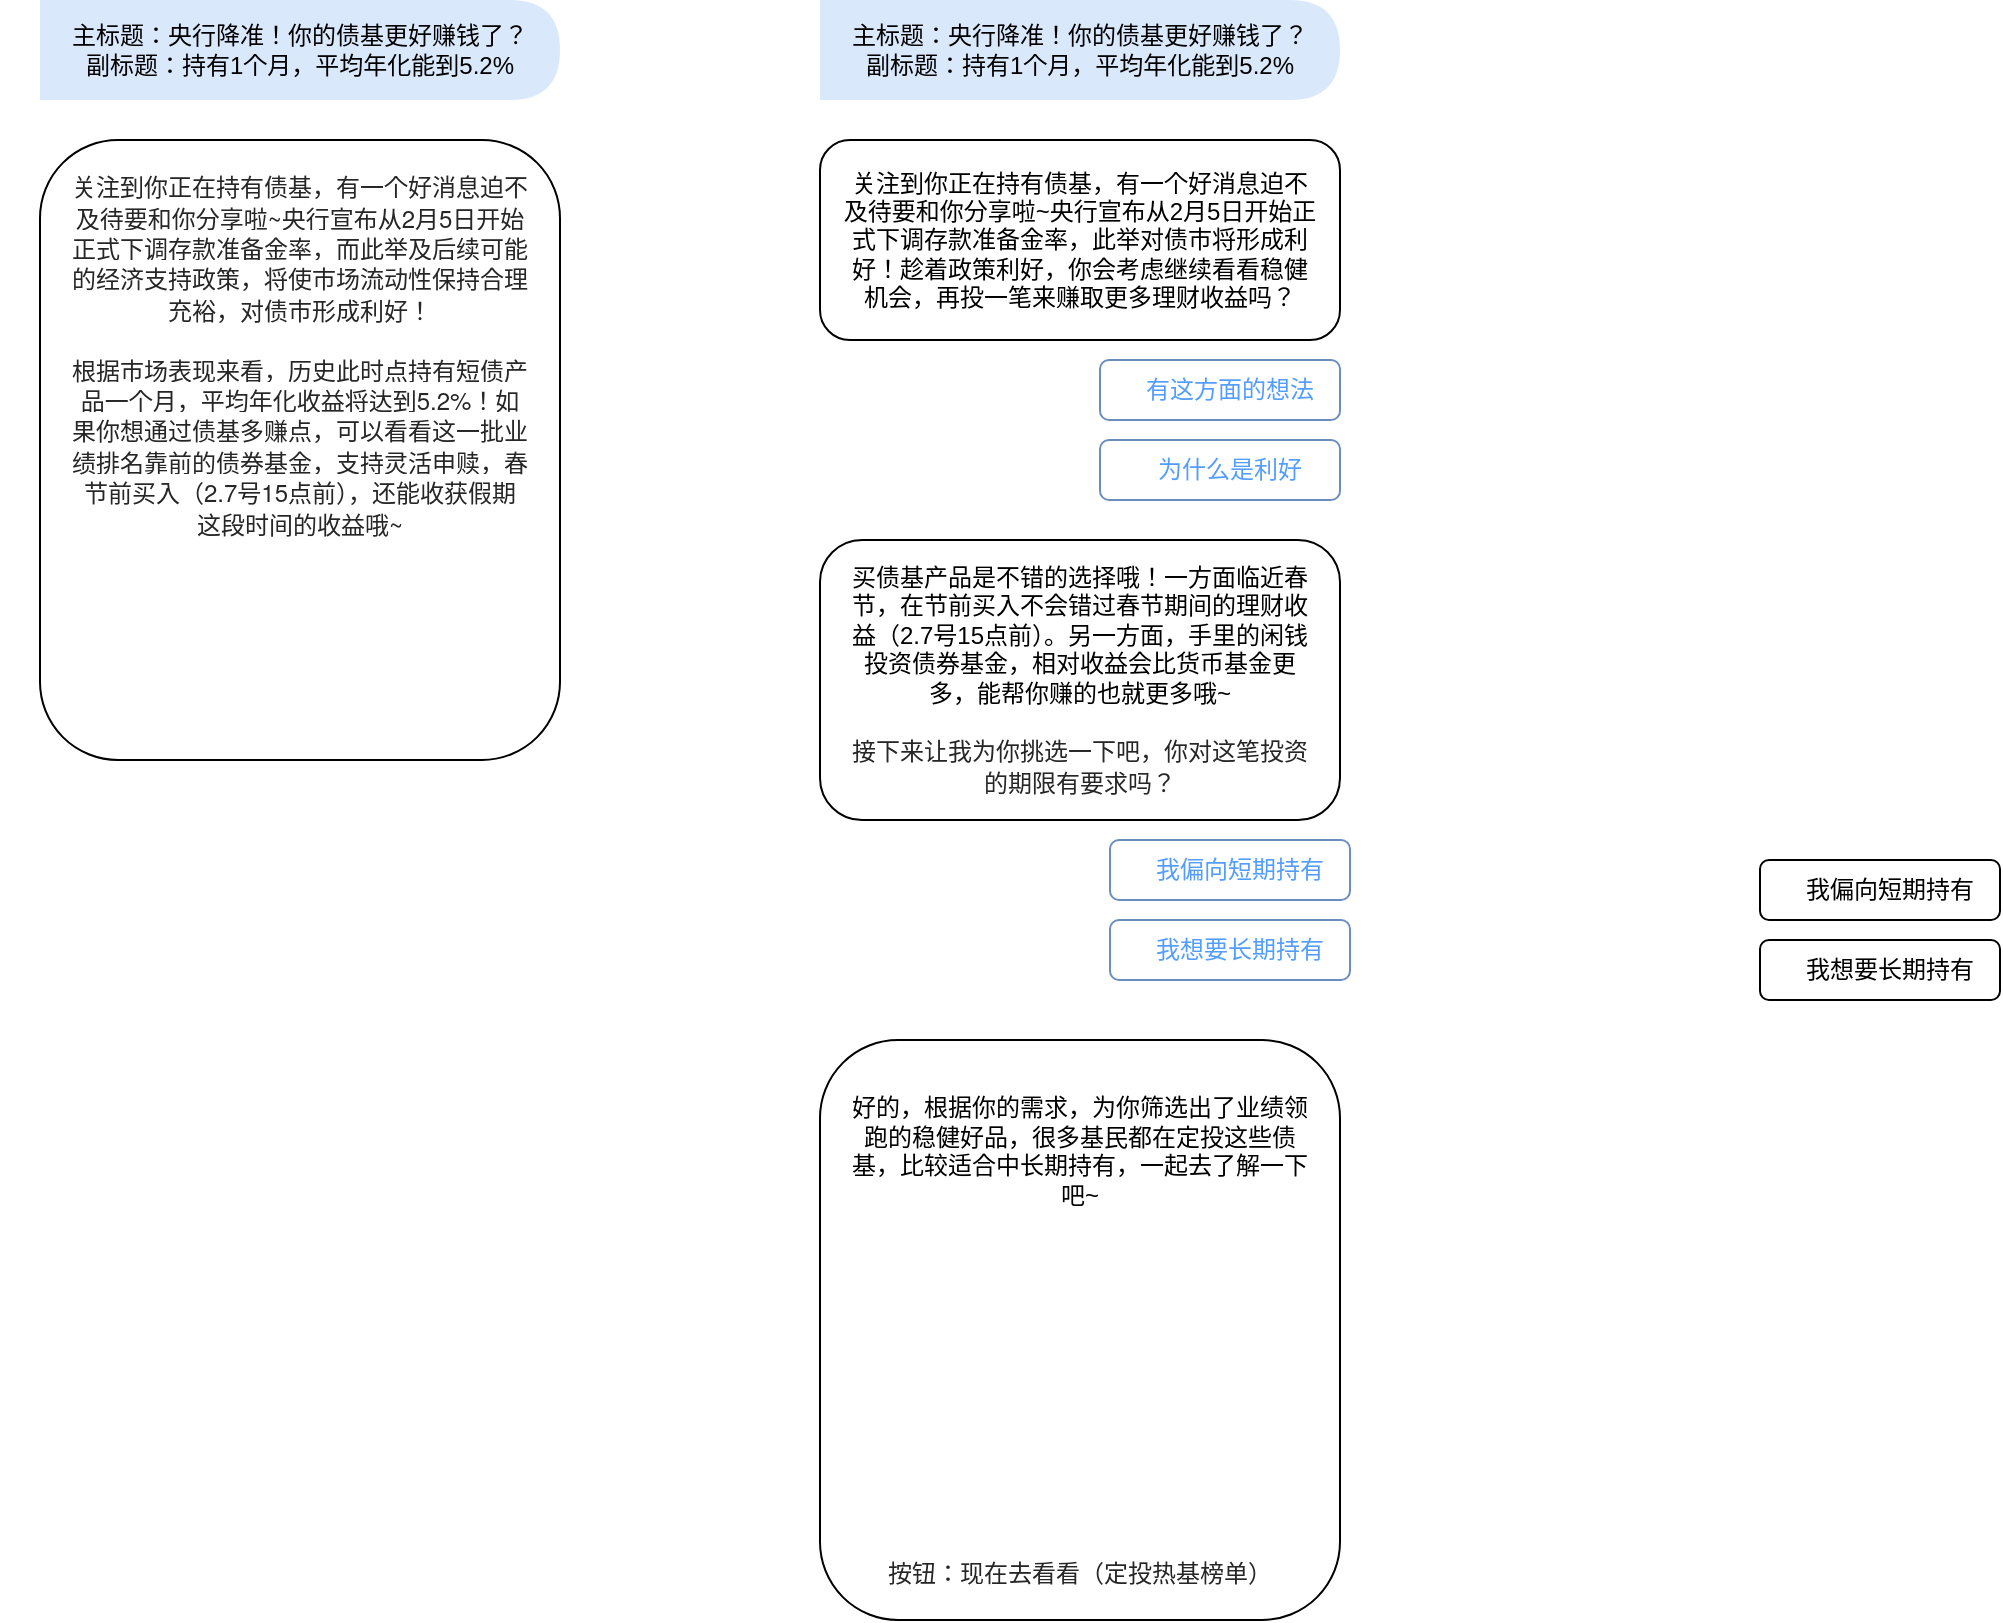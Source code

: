 <mxfile version="23.1.5" type="github">
  <diagram name="第 1 页" id="V8_gOMAhStrt6ncTsOn6">
    <mxGraphModel dx="1434" dy="820" grid="1" gridSize="10" guides="1" tooltips="1" connect="1" arrows="1" fold="1" page="1" pageScale="1" pageWidth="1200" pageHeight="500" math="0" shadow="0">
      <root>
        <mxCell id="0" />
        <mxCell id="1" parent="0" />
        <mxCell id="E0wBFf7D1UgfefKt4IhP-3" value="" style="shape=delay;whiteSpace=wrap;html=1;fillColor=#dae8fc;strokeColor=none;" vertex="1" parent="1">
          <mxGeometry x="90" y="30" width="260" height="50" as="geometry" />
        </mxCell>
        <mxCell id="E0wBFf7D1UgfefKt4IhP-4" value="主标题：央行降准！你的债基更好赚钱了？&lt;br&gt;副标题：持有1个月，平均年化能到5.2%" style="text;html=1;align=center;verticalAlign=middle;whiteSpace=wrap;rounded=0;" vertex="1" parent="1">
          <mxGeometry x="70" y="30" width="300" height="50" as="geometry" />
        </mxCell>
        <mxCell id="E0wBFf7D1UgfefKt4IhP-5" value="" style="rounded=1;whiteSpace=wrap;html=1;" vertex="1" parent="1">
          <mxGeometry x="90" y="100" width="260" height="310" as="geometry" />
        </mxCell>
        <mxCell id="E0wBFf7D1UgfefKt4IhP-6" value="&lt;span style=&quot;color: rgb(38, 38, 38); font-family: &amp;quot;Helvetica Neue&amp;quot;, &amp;quot;Chinese Quote&amp;quot;, &amp;quot;system-ui&amp;quot;, &amp;quot;Segoe UI&amp;quot;, Roboto, &amp;quot;PingFang SC&amp;quot;, &amp;quot;Hiragino Sans GB&amp;quot;, &amp;quot;Microsoft YaHei&amp;quot;, &amp;quot;Helvetica Neue&amp;quot;, Helvetica, Arial, sans-serif; font-size: 12px; font-style: normal; font-variant-ligatures: normal; font-variant-caps: normal; font-weight: 400; letter-spacing: normal; orphans: 2; text-align: left; text-indent: 0px; text-transform: none; widows: 2; word-spacing: 0px; -webkit-text-stroke-width: 0px; background-color: rgb(255, 255, 255); text-decoration-thickness: initial; text-decoration-style: initial; text-decoration-color: initial; float: none; display: inline !important;&quot;&gt;关注到你正在持有债基，有一个好消息迫不及待要和你分享啦~央行宣布从2月5日开始正式下调存款准备金率，而此举及后续可能的经济支持政策，将使市场流动性保持合理充裕，对债市形成利好！&lt;/span&gt;&lt;br style=&quot;box-sizing: border-box; vertical-align: bottom; color: rgb(38, 38, 38); font-family: &amp;quot;Helvetica Neue&amp;quot;, &amp;quot;Chinese Quote&amp;quot;, &amp;quot;system-ui&amp;quot;, &amp;quot;Segoe UI&amp;quot;, Roboto, &amp;quot;PingFang SC&amp;quot;, &amp;quot;Hiragino Sans GB&amp;quot;, &amp;quot;Microsoft YaHei&amp;quot;, &amp;quot;Helvetica Neue&amp;quot;, Helvetica, Arial, sans-serif; font-size: 12px; font-style: normal; font-variant-ligatures: normal; font-variant-caps: normal; font-weight: 400; letter-spacing: normal; orphans: 2; text-align: left; text-indent: 0px; text-transform: none; widows: 2; word-spacing: 0px; -webkit-text-stroke-width: 0px; text-decoration-thickness: initial; text-decoration-style: initial; text-decoration-color: initial;&quot;&gt;&lt;br style=&quot;box-sizing: border-box; vertical-align: bottom; color: rgb(38, 38, 38); font-family: &amp;quot;Helvetica Neue&amp;quot;, &amp;quot;Chinese Quote&amp;quot;, &amp;quot;system-ui&amp;quot;, &amp;quot;Segoe UI&amp;quot;, Roboto, &amp;quot;PingFang SC&amp;quot;, &amp;quot;Hiragino Sans GB&amp;quot;, &amp;quot;Microsoft YaHei&amp;quot;, &amp;quot;Helvetica Neue&amp;quot;, Helvetica, Arial, sans-serif; font-size: 12px; font-style: normal; font-variant-ligatures: normal; font-variant-caps: normal; font-weight: 400; letter-spacing: normal; orphans: 2; text-align: left; text-indent: 0px; text-transform: none; widows: 2; word-spacing: 0px; -webkit-text-stroke-width: 0px; text-decoration-thickness: initial; text-decoration-style: initial; text-decoration-color: initial;&quot;&gt;&lt;span style=&quot;color: rgb(38, 38, 38); font-family: &amp;quot;Helvetica Neue&amp;quot;, &amp;quot;Chinese Quote&amp;quot;, &amp;quot;system-ui&amp;quot;, &amp;quot;Segoe UI&amp;quot;, Roboto, &amp;quot;PingFang SC&amp;quot;, &amp;quot;Hiragino Sans GB&amp;quot;, &amp;quot;Microsoft YaHei&amp;quot;, &amp;quot;Helvetica Neue&amp;quot;, Helvetica, Arial, sans-serif; font-size: 12px; font-style: normal; font-variant-ligatures: normal; font-variant-caps: normal; font-weight: 400; letter-spacing: normal; orphans: 2; text-align: left; text-indent: 0px; text-transform: none; widows: 2; word-spacing: 0px; -webkit-text-stroke-width: 0px; background-color: rgb(255, 255, 255); text-decoration-thickness: initial; text-decoration-style: initial; text-decoration-color: initial; float: none; display: inline !important;&quot;&gt;根据市场表现来看，历史此时点持有短债产品一个月，平均年化收益将达到5.2%！如果你想通过债基多赚点，可以看看这一批业绩排名靠前的债券基金，支持灵活申赎，春节前买入（2.7号15点前），还能收获假期这段时间的收益哦~&lt;/span&gt;&lt;br style=&quot;box-sizing: border-box; vertical-align: bottom; color: rgb(38, 38, 38); font-family: &amp;quot;Helvetica Neue&amp;quot;, &amp;quot;Chinese Quote&amp;quot;, &amp;quot;system-ui&amp;quot;, &amp;quot;Segoe UI&amp;quot;, Roboto, &amp;quot;PingFang SC&amp;quot;, &amp;quot;Hiragino Sans GB&amp;quot;, &amp;quot;Microsoft YaHei&amp;quot;, &amp;quot;Helvetica Neue&amp;quot;, Helvetica, Arial, sans-serif; font-size: 12px; font-style: normal; font-variant-ligatures: normal; font-variant-caps: normal; font-weight: 400; letter-spacing: normal; orphans: 2; text-align: left; text-indent: 0px; text-transform: none; widows: 2; word-spacing: 0px; -webkit-text-stroke-width: 0px; text-decoration-thickness: initial; text-decoration-style: initial; text-decoration-color: initial;&quot;&gt;&lt;br&gt;&lt;br style=&quot;box-sizing: border-box; vertical-align: bottom; color: rgb(38, 38, 38); font-family: &amp;quot;Helvetica Neue&amp;quot;, &amp;quot;Chinese Quote&amp;quot;, &amp;quot;system-ui&amp;quot;, &amp;quot;Segoe UI&amp;quot;, Roboto, &amp;quot;PingFang SC&amp;quot;, &amp;quot;Hiragino Sans GB&amp;quot;, &amp;quot;Microsoft YaHei&amp;quot;, &amp;quot;Helvetica Neue&amp;quot;, Helvetica, Arial, sans-serif; font-size: 12px; font-style: normal; font-variant-ligatures: normal; font-variant-caps: normal; font-weight: 400; letter-spacing: normal; orphans: 2; text-align: left; text-indent: 0px; text-transform: none; widows: 2; word-spacing: 0px; -webkit-text-stroke-width: 0px; text-decoration-thickness: initial; text-decoration-style: initial; text-decoration-color: initial;&quot;&gt;&lt;br style=&quot;box-sizing: border-box; vertical-align: bottom; color: rgb(38, 38, 38); font-family: &amp;quot;Helvetica Neue&amp;quot;, &amp;quot;Chinese Quote&amp;quot;, &amp;quot;system-ui&amp;quot;, &amp;quot;Segoe UI&amp;quot;, Roboto, &amp;quot;PingFang SC&amp;quot;, &amp;quot;Hiragino Sans GB&amp;quot;, &amp;quot;Microsoft YaHei&amp;quot;, &amp;quot;Helvetica Neue&amp;quot;, Helvetica, Arial, sans-serif; font-size: 12px; font-style: normal; font-variant-ligatures: normal; font-variant-caps: normal; font-weight: 400; letter-spacing: normal; orphans: 2; text-align: left; text-indent: 0px; text-transform: none; widows: 2; word-spacing: 0px; -webkit-text-stroke-width: 0px; text-decoration-thickness: initial; text-decoration-style: initial; text-decoration-color: initial;&quot;&gt;&lt;div style=&quot;text-align: left;&quot;&gt;&lt;font face=&quot;Helvetica Neue, Chinese Quote, system-ui, Segoe UI, Roboto, PingFang SC, Hiragino Sans GB, Microsoft YaHei, Helvetica Neue, Helvetica, Arial, sans-serif&quot; color=&quot;#262626&quot;&gt;&lt;span style=&quot;background-color: rgb(255, 255, 255);&quot;&gt;&lt;br&gt;&lt;/span&gt;&lt;/font&gt;&lt;/div&gt;&lt;div style=&quot;text-align: left;&quot;&gt;&lt;br&gt;&lt;/div&gt;&lt;div style=&quot;text-align: left;&quot;&gt;&lt;br&gt;&lt;/div&gt;&lt;div style=&quot;text-align: left;&quot;&gt;&lt;br&gt;&lt;/div&gt;&lt;div style=&quot;text-align: left;&quot;&gt;&lt;br&gt;&lt;/div&gt;&lt;div style=&quot;text-align: left;&quot;&gt;&lt;br&gt;&lt;/div&gt;&lt;div style=&quot;text-align: left;&quot;&gt;&lt;br&gt;&lt;/div&gt;" style="text;html=1;align=center;verticalAlign=middle;whiteSpace=wrap;rounded=0;" vertex="1" parent="1">
          <mxGeometry x="105" y="150" width="230" height="260" as="geometry" />
        </mxCell>
        <mxCell id="E0wBFf7D1UgfefKt4IhP-7" value="" style="shape=image;verticalLabelPosition=bottom;labelBackgroundColor=default;verticalAlign=top;aspect=fixed;imageAspect=0;image=https://intranetproxy.alipay.com/skylark/lark/0/2024/png/111656411/1706599815936-2bc69163-2297-4c9a-aeb1-86c3fd4a5594.png;" vertex="1" parent="1">
          <mxGeometry x="115.85" y="310" width="208.3" height="80" as="geometry" />
        </mxCell>
        <mxCell id="E0wBFf7D1UgfefKt4IhP-11" value="" style="rounded=1;whiteSpace=wrap;html=1;" vertex="1" parent="1">
          <mxGeometry x="480" y="100" width="260" height="100" as="geometry" />
        </mxCell>
        <mxCell id="E0wBFf7D1UgfefKt4IhP-12" value="关注到你正在持有债基，有一个好消息迫不及待要和你分享啦~央行宣布从2月5日开始正式下调存款准备金率，此举对债市将形成利好！趁着政策利好，你会考虑继续看看稳健机会，再投一笔来赚取更多理财收益吗？" style="text;html=1;align=center;verticalAlign=middle;whiteSpace=wrap;rounded=0;" vertex="1" parent="1">
          <mxGeometry x="490" y="100" width="240" height="100" as="geometry" />
        </mxCell>
        <mxCell id="E0wBFf7D1UgfefKt4IhP-13" value="&lt;div style=&quot;box-sizing: border-box; position: absolute; overflow: hidden; opacity: 1; margin-left: 1px; margin-top: 1px; background-color: rgb(255, 255, 255); box-shadow: 0 0 0 2px var(--yq-blue-5); z-index: 100; min-height: 21px; color: rgb(38, 38, 38); font-family: &amp;quot;Chinese Quote&amp;quot;, -apple-system, &amp;quot;system-ui&amp;quot;, &amp;quot;Segoe UI&amp;quot;, Roboto, &amp;quot;PingFang SC&amp;quot;, &amp;quot;Hiragino Sans GB&amp;quot;, &amp;quot;Microsoft YaHei&amp;quot;, &amp;quot;Helvetica Neue&amp;quot;, Helvetica, Arial, sans-serif; font-size: 14px; text-align: start; left: 1057.83px; top: 287.419px; width: 120px; height: 228.182px; right: auto;&quot; class=&quot;textarea-container active&quot;&gt;&lt;div style=&quot;box-sizing: border-box; position: absolute; inset: 0px; overflow: hidden; width: 120px; resize: none; font-variant-numeric: normal; font-variant-east-asian: normal; font-variant-alternates: normal; font-kerning: auto; font-optical-sizing: auto; font-feature-settings: normal; font-variation-settings: normal; font-variant-position: normal; font-stretch: normal; font-size: 12px; line-height: 1.14; font-family: &amp;quot;Helvetica Neue&amp;quot;, &amp;quot;Chinese Quote&amp;quot;, BlinkMacSystemFont, &amp;quot;Segoe UI&amp;quot;, Roboto, &amp;quot;PingFang SC&amp;quot;, &amp;quot;Hiragino Sans GB&amp;quot;, &amp;quot;Microsoft YaHei&amp;quot;, &amp;quot;Helvetica Neue&amp;quot;, Helvetica, Arial, sans-serif; outline: none; text-decoration-line: initial; padding: 6px; overflow-wrap: break-word; cursor: auto;&quot; class=&quot;textarea-cell&quot;&gt;&lt;div style=&quot;box-sizing: border-box; position: absolute; overflow: hidden; opacity: 1; margin-left: 1px; margin-top: 1px; box-shadow: 0 0 0 2px var(--yq-blue-5); z-index: 100; min-height: 21px; font-family: &amp;quot;Chinese Quote&amp;quot;, -apple-system, &amp;quot;system-ui&amp;quot;, &amp;quot;Segoe UI&amp;quot;, Roboto, &amp;quot;PingFang SC&amp;quot;, &amp;quot;Hiragino Sans GB&amp;quot;, &amp;quot;Microsoft YaHei&amp;quot;, &amp;quot;Helvetica Neue&amp;quot;, Helvetica, Arial, sans-serif; font-size: 14px; left: 1057.83px; top: 287.419px; width: 120px; height: 228.182px; right: auto;&quot; class=&quot;textarea-container active&quot;&gt;&lt;div style=&quot;box-sizing: border-box; position: absolute; inset: 0px; overflow: hidden; width: 120px; resize: none; font-variant-numeric: normal; font-variant-east-asian: normal; font-variant-alternates: normal; font-kerning: auto; font-optical-sizing: auto; font-feature-settings: normal; font-variation-settings: normal; font-variant-position: normal; font-stretch: normal; font-size: 12px; line-height: 1.14; font-family: &amp;quot;Helvetica Neue&amp;quot;, &amp;quot;Chinese Quote&amp;quot;, BlinkMacSystemFont, &amp;quot;Segoe UI&amp;quot;, Roboto, &amp;quot;PingFang SC&amp;quot;, &amp;quot;Hiragino Sans GB&amp;quot;, &amp;quot;Microsoft YaHei&amp;quot;, &amp;quot;Helvetica Neue&amp;quot;, Helvetica, Arial, sans-serif; outline: none; text-decoration-line: initial; padding: 6px; overflow-wrap: break-word; cursor: auto;&quot; class=&quot;textarea-cell&quot;&gt;&lt;div style=&quot;box-sizing: border-box; position: absolute; overflow: hidden; opacity: 1; margin-left: 1px; margin-top: 1px; box-shadow: 0 0 0 2px var(--yq-blue-5); z-index: 100; min-height: 21px; font-family: &amp;quot;Chinese Quote&amp;quot;, -apple-system, &amp;quot;system-ui&amp;quot;, &amp;quot;Segoe UI&amp;quot;, Roboto, &amp;quot;PingFang SC&amp;quot;, &amp;quot;Hiragino Sans GB&amp;quot;, &amp;quot;Microsoft YaHei&amp;quot;, &amp;quot;Helvetica Neue&amp;quot;, Helvetica, Arial, sans-serif; font-size: 14px; left: 1057.83px; top: 287.419px; width: 120px; height: 228.182px; right: auto;&quot; class=&quot;textarea-container active&quot;&gt;&lt;div style=&quot;box-sizing: border-box; position: absolute; inset: 0px; overflow: hidden; width: 120px; resize: none; font-variant-numeric: normal; font-variant-east-asian: normal; font-variant-alternates: normal; font-kerning: auto; font-optical-sizing: auto; font-feature-settings: normal; font-variation-settings: normal; font-variant-position: normal; font-stretch: normal; font-size: 12px; line-height: 1.14; font-family: &amp;quot;Helvetica Neue&amp;quot;, &amp;quot;Chinese Quote&amp;quot;, BlinkMacSystemFont, &amp;quot;Segoe UI&amp;quot;, Roboto, &amp;quot;PingFang SC&amp;quot;, &amp;quot;Hiragino Sans GB&amp;quot;, &amp;quot;Microsoft YaHei&amp;quot;, &amp;quot;Helvetica Neue&amp;quot;, Helvetica, Arial, sans-serif; outline: none; text-decoration-line: initial; padding: 6px; overflow-wrap: break-word; cursor: auto;&quot; class=&quot;textarea-cell&quot;&gt;有这方面的想法&lt;/div&gt;&lt;/div&gt;&lt;/div&gt;&lt;/div&gt;&lt;/div&gt;&lt;/div&gt;" style="rounded=1;whiteSpace=wrap;html=1;fillColor=none;strokeColor=#6c8ebf;" vertex="1" parent="1">
          <mxGeometry x="620" y="210" width="120" height="30" as="geometry" />
        </mxCell>
        <mxCell id="E0wBFf7D1UgfefKt4IhP-15" value="&lt;font color=&quot;#539dfd&quot;&gt;有这方面的想法&lt;/font&gt;" style="text;html=1;align=center;verticalAlign=middle;whiteSpace=wrap;rounded=0;" vertex="1" parent="1">
          <mxGeometry x="630" y="210" width="110" height="30" as="geometry" />
        </mxCell>
        <mxCell id="E0wBFf7D1UgfefKt4IhP-20" value="" style="rounded=1;whiteSpace=wrap;html=1;" vertex="1" parent="1">
          <mxGeometry x="480" y="300" width="260" height="140" as="geometry" />
        </mxCell>
        <mxCell id="E0wBFf7D1UgfefKt4IhP-21" value="买债基产品是不错的选择哦！一方面临近春节，在节前买入不会错过春节期间的理财收益（2.7号15点前）。另一方面，手里的闲钱投资债券基金，相对收益会比货币基金更多，能帮你赚的也就更多哦~&lt;br style=&quot;box-sizing: border-box; vertical-align: bottom; color: rgb(38, 38, 38); font-family: &amp;quot;Helvetica Neue&amp;quot;, &amp;quot;Chinese Quote&amp;quot;, &amp;quot;system-ui&amp;quot;, &amp;quot;Segoe UI&amp;quot;, Roboto, &amp;quot;PingFang SC&amp;quot;, &amp;quot;Hiragino Sans GB&amp;quot;, &amp;quot;Microsoft YaHei&amp;quot;, &amp;quot;Helvetica Neue&amp;quot;, Helvetica, Arial, sans-serif; text-align: left;&quot;&gt;&lt;br style=&quot;box-sizing: border-box; vertical-align: bottom; color: rgb(38, 38, 38); font-family: &amp;quot;Helvetica Neue&amp;quot;, &amp;quot;Chinese Quote&amp;quot;, &amp;quot;system-ui&amp;quot;, &amp;quot;Segoe UI&amp;quot;, Roboto, &amp;quot;PingFang SC&amp;quot;, &amp;quot;Hiragino Sans GB&amp;quot;, &amp;quot;Microsoft YaHei&amp;quot;, &amp;quot;Helvetica Neue&amp;quot;, Helvetica, Arial, sans-serif; text-align: left;&quot;&gt;&lt;span style=&quot;color: rgb(38, 38, 38); font-family: &amp;quot;Helvetica Neue&amp;quot;, &amp;quot;Chinese Quote&amp;quot;, &amp;quot;system-ui&amp;quot;, &amp;quot;Segoe UI&amp;quot;, Roboto, &amp;quot;PingFang SC&amp;quot;, &amp;quot;Hiragino Sans GB&amp;quot;, &amp;quot;Microsoft YaHei&amp;quot;, &amp;quot;Helvetica Neue&amp;quot;, Helvetica, Arial, sans-serif; text-align: left; background-color: rgb(255, 255, 255);&quot;&gt;接下来让我为你挑选一下吧，你对这笔投资的期限有要求吗？&lt;/span&gt;" style="text;html=1;align=center;verticalAlign=middle;whiteSpace=wrap;rounded=0;" vertex="1" parent="1">
          <mxGeometry x="490" y="305" width="240" height="130" as="geometry" />
        </mxCell>
        <mxCell id="E0wBFf7D1UgfefKt4IhP-22" value="&lt;div style=&quot;box-sizing: border-box; position: absolute; overflow: hidden; opacity: 1; margin-left: 1px; margin-top: 1px; background-color: rgb(255, 255, 255); box-shadow: 0 0 0 2px var(--yq-blue-5); z-index: 100; min-height: 21px; color: rgb(38, 38, 38); font-family: &amp;quot;Chinese Quote&amp;quot;, -apple-system, &amp;quot;system-ui&amp;quot;, &amp;quot;Segoe UI&amp;quot;, Roboto, &amp;quot;PingFang SC&amp;quot;, &amp;quot;Hiragino Sans GB&amp;quot;, &amp;quot;Microsoft YaHei&amp;quot;, &amp;quot;Helvetica Neue&amp;quot;, Helvetica, Arial, sans-serif; font-size: 14px; text-align: start; left: 1057.83px; top: 287.419px; width: 120px; height: 228.182px; right: auto;&quot; class=&quot;textarea-container active&quot;&gt;&lt;div style=&quot;box-sizing: border-box; position: absolute; inset: 0px; overflow: hidden; width: 120px; resize: none; font-variant-numeric: normal; font-variant-east-asian: normal; font-variant-alternates: normal; font-kerning: auto; font-optical-sizing: auto; font-feature-settings: normal; font-variation-settings: normal; font-variant-position: normal; font-stretch: normal; font-size: 12px; line-height: 1.14; font-family: &amp;quot;Helvetica Neue&amp;quot;, &amp;quot;Chinese Quote&amp;quot;, BlinkMacSystemFont, &amp;quot;Segoe UI&amp;quot;, Roboto, &amp;quot;PingFang SC&amp;quot;, &amp;quot;Hiragino Sans GB&amp;quot;, &amp;quot;Microsoft YaHei&amp;quot;, &amp;quot;Helvetica Neue&amp;quot;, Helvetica, Arial, sans-serif; outline: none; text-decoration-line: initial; padding: 6px; overflow-wrap: break-word; cursor: auto;&quot; class=&quot;textarea-cell&quot;&gt;&lt;div style=&quot;box-sizing: border-box; position: absolute; overflow: hidden; opacity: 1; margin-left: 1px; margin-top: 1px; box-shadow: 0 0 0 2px var(--yq-blue-5); z-index: 100; min-height: 21px; font-family: &amp;quot;Chinese Quote&amp;quot;, -apple-system, &amp;quot;system-ui&amp;quot;, &amp;quot;Segoe UI&amp;quot;, Roboto, &amp;quot;PingFang SC&amp;quot;, &amp;quot;Hiragino Sans GB&amp;quot;, &amp;quot;Microsoft YaHei&amp;quot;, &amp;quot;Helvetica Neue&amp;quot;, Helvetica, Arial, sans-serif; font-size: 14px; left: 1057.83px; top: 287.419px; width: 120px; height: 228.182px; right: auto;&quot; class=&quot;textarea-container active&quot;&gt;&lt;div style=&quot;box-sizing: border-box; position: absolute; inset: 0px; overflow: hidden; width: 120px; resize: none; font-variant-numeric: normal; font-variant-east-asian: normal; font-variant-alternates: normal; font-kerning: auto; font-optical-sizing: auto; font-feature-settings: normal; font-variation-settings: normal; font-variant-position: normal; font-stretch: normal; font-size: 12px; line-height: 1.14; font-family: &amp;quot;Helvetica Neue&amp;quot;, &amp;quot;Chinese Quote&amp;quot;, BlinkMacSystemFont, &amp;quot;Segoe UI&amp;quot;, Roboto, &amp;quot;PingFang SC&amp;quot;, &amp;quot;Hiragino Sans GB&amp;quot;, &amp;quot;Microsoft YaHei&amp;quot;, &amp;quot;Helvetica Neue&amp;quot;, Helvetica, Arial, sans-serif; outline: none; text-decoration-line: initial; padding: 6px; overflow-wrap: break-word; cursor: auto;&quot; class=&quot;textarea-cell&quot;&gt;&lt;div style=&quot;box-sizing: border-box; position: absolute; overflow: hidden; opacity: 1; margin-left: 1px; margin-top: 1px; box-shadow: 0 0 0 2px var(--yq-blue-5); z-index: 100; min-height: 21px; font-family: &amp;quot;Chinese Quote&amp;quot;, -apple-system, &amp;quot;system-ui&amp;quot;, &amp;quot;Segoe UI&amp;quot;, Roboto, &amp;quot;PingFang SC&amp;quot;, &amp;quot;Hiragino Sans GB&amp;quot;, &amp;quot;Microsoft YaHei&amp;quot;, &amp;quot;Helvetica Neue&amp;quot;, Helvetica, Arial, sans-serif; font-size: 14px; left: 1057.83px; top: 287.419px; width: 120px; height: 228.182px; right: auto;&quot; class=&quot;textarea-container active&quot;&gt;&lt;div style=&quot;box-sizing: border-box; position: absolute; inset: 0px; overflow: hidden; width: 120px; resize: none; font-variant-numeric: normal; font-variant-east-asian: normal; font-variant-alternates: normal; font-kerning: auto; font-optical-sizing: auto; font-feature-settings: normal; font-variation-settings: normal; font-variant-position: normal; font-stretch: normal; font-size: 12px; line-height: 1.14; font-family: &amp;quot;Helvetica Neue&amp;quot;, &amp;quot;Chinese Quote&amp;quot;, BlinkMacSystemFont, &amp;quot;Segoe UI&amp;quot;, Roboto, &amp;quot;PingFang SC&amp;quot;, &amp;quot;Hiragino Sans GB&amp;quot;, &amp;quot;Microsoft YaHei&amp;quot;, &amp;quot;Helvetica Neue&amp;quot;, Helvetica, Arial, sans-serif; outline: none; text-decoration-line: initial; padding: 6px; overflow-wrap: break-word; cursor: auto;&quot; class=&quot;textarea-cell&quot;&gt;有这方面的想法&lt;/div&gt;&lt;/div&gt;&lt;/div&gt;&lt;/div&gt;&lt;/div&gt;&lt;/div&gt;" style="rounded=1;whiteSpace=wrap;html=1;" vertex="1" parent="1">
          <mxGeometry x="950" y="460" width="120" height="30" as="geometry" />
        </mxCell>
        <mxCell id="E0wBFf7D1UgfefKt4IhP-23" value="我偏向短期持有" style="text;html=1;align=center;verticalAlign=middle;whiteSpace=wrap;rounded=0;" vertex="1" parent="1">
          <mxGeometry x="960" y="460" width="110" height="30" as="geometry" />
        </mxCell>
        <mxCell id="E0wBFf7D1UgfefKt4IhP-24" value="&lt;div style=&quot;box-sizing: border-box; position: absolute; overflow: hidden; opacity: 1; margin-left: 1px; margin-top: 1px; background-color: rgb(255, 255, 255); box-shadow: 0 0 0 2px var(--yq-blue-5); z-index: 100; min-height: 21px; color: rgb(38, 38, 38); font-family: &amp;quot;Chinese Quote&amp;quot;, -apple-system, &amp;quot;system-ui&amp;quot;, &amp;quot;Segoe UI&amp;quot;, Roboto, &amp;quot;PingFang SC&amp;quot;, &amp;quot;Hiragino Sans GB&amp;quot;, &amp;quot;Microsoft YaHei&amp;quot;, &amp;quot;Helvetica Neue&amp;quot;, Helvetica, Arial, sans-serif; font-size: 14px; text-align: start; left: 1057.83px; top: 287.419px; width: 120px; height: 228.182px; right: auto;&quot; class=&quot;textarea-container active&quot;&gt;&lt;div style=&quot;box-sizing: border-box; position: absolute; inset: 0px; overflow: hidden; width: 120px; resize: none; font-variant-numeric: normal; font-variant-east-asian: normal; font-variant-alternates: normal; font-kerning: auto; font-optical-sizing: auto; font-feature-settings: normal; font-variation-settings: normal; font-variant-position: normal; font-stretch: normal; font-size: 12px; line-height: 1.14; font-family: &amp;quot;Helvetica Neue&amp;quot;, &amp;quot;Chinese Quote&amp;quot;, BlinkMacSystemFont, &amp;quot;Segoe UI&amp;quot;, Roboto, &amp;quot;PingFang SC&amp;quot;, &amp;quot;Hiragino Sans GB&amp;quot;, &amp;quot;Microsoft YaHei&amp;quot;, &amp;quot;Helvetica Neue&amp;quot;, Helvetica, Arial, sans-serif; outline: none; text-decoration-line: initial; padding: 6px; overflow-wrap: break-word; cursor: auto;&quot; class=&quot;textarea-cell&quot;&gt;&lt;div style=&quot;box-sizing: border-box; position: absolute; overflow: hidden; opacity: 1; margin-left: 1px; margin-top: 1px; box-shadow: 0 0 0 2px var(--yq-blue-5); z-index: 100; min-height: 21px; font-family: &amp;quot;Chinese Quote&amp;quot;, -apple-system, &amp;quot;system-ui&amp;quot;, &amp;quot;Segoe UI&amp;quot;, Roboto, &amp;quot;PingFang SC&amp;quot;, &amp;quot;Hiragino Sans GB&amp;quot;, &amp;quot;Microsoft YaHei&amp;quot;, &amp;quot;Helvetica Neue&amp;quot;, Helvetica, Arial, sans-serif; font-size: 14px; left: 1057.83px; top: 287.419px; width: 120px; height: 228.182px; right: auto;&quot; class=&quot;textarea-container active&quot;&gt;&lt;div style=&quot;box-sizing: border-box; position: absolute; inset: 0px; overflow: hidden; width: 120px; resize: none; font-variant-numeric: normal; font-variant-east-asian: normal; font-variant-alternates: normal; font-kerning: auto; font-optical-sizing: auto; font-feature-settings: normal; font-variation-settings: normal; font-variant-position: normal; font-stretch: normal; font-size: 12px; line-height: 1.14; font-family: &amp;quot;Helvetica Neue&amp;quot;, &amp;quot;Chinese Quote&amp;quot;, BlinkMacSystemFont, &amp;quot;Segoe UI&amp;quot;, Roboto, &amp;quot;PingFang SC&amp;quot;, &amp;quot;Hiragino Sans GB&amp;quot;, &amp;quot;Microsoft YaHei&amp;quot;, &amp;quot;Helvetica Neue&amp;quot;, Helvetica, Arial, sans-serif; outline: none; text-decoration-line: initial; padding: 6px; overflow-wrap: break-word; cursor: auto;&quot; class=&quot;textarea-cell&quot;&gt;&lt;div style=&quot;box-sizing: border-box; position: absolute; overflow: hidden; opacity: 1; margin-left: 1px; margin-top: 1px; box-shadow: 0 0 0 2px var(--yq-blue-5); z-index: 100; min-height: 21px; font-family: &amp;quot;Chinese Quote&amp;quot;, -apple-system, &amp;quot;system-ui&amp;quot;, &amp;quot;Segoe UI&amp;quot;, Roboto, &amp;quot;PingFang SC&amp;quot;, &amp;quot;Hiragino Sans GB&amp;quot;, &amp;quot;Microsoft YaHei&amp;quot;, &amp;quot;Helvetica Neue&amp;quot;, Helvetica, Arial, sans-serif; font-size: 14px; left: 1057.83px; top: 287.419px; width: 120px; height: 228.182px; right: auto;&quot; class=&quot;textarea-container active&quot;&gt;&lt;div style=&quot;box-sizing: border-box; position: absolute; inset: 0px; overflow: hidden; width: 120px; resize: none; font-variant-numeric: normal; font-variant-east-asian: normal; font-variant-alternates: normal; font-kerning: auto; font-optical-sizing: auto; font-feature-settings: normal; font-variation-settings: normal; font-variant-position: normal; font-stretch: normal; font-size: 12px; line-height: 1.14; font-family: &amp;quot;Helvetica Neue&amp;quot;, &amp;quot;Chinese Quote&amp;quot;, BlinkMacSystemFont, &amp;quot;Segoe UI&amp;quot;, Roboto, &amp;quot;PingFang SC&amp;quot;, &amp;quot;Hiragino Sans GB&amp;quot;, &amp;quot;Microsoft YaHei&amp;quot;, &amp;quot;Helvetica Neue&amp;quot;, Helvetica, Arial, sans-serif; outline: none; text-decoration-line: initial; padding: 6px; overflow-wrap: break-word; cursor: auto;&quot; class=&quot;textarea-cell&quot;&gt;有这方面的想法&lt;/div&gt;&lt;/div&gt;&lt;/div&gt;&lt;/div&gt;&lt;/div&gt;&lt;/div&gt;" style="rounded=1;whiteSpace=wrap;html=1;" vertex="1" parent="1">
          <mxGeometry x="950" y="500" width="120" height="30" as="geometry" />
        </mxCell>
        <mxCell id="E0wBFf7D1UgfefKt4IhP-25" value="我想要长期持有" style="text;html=1;align=center;verticalAlign=middle;whiteSpace=wrap;rounded=0;" vertex="1" parent="1">
          <mxGeometry x="960" y="500" width="110" height="30" as="geometry" />
        </mxCell>
        <mxCell id="E0wBFf7D1UgfefKt4IhP-26" value="" style="rounded=1;whiteSpace=wrap;html=1;" vertex="1" parent="1">
          <mxGeometry x="480" y="550" width="260" height="290" as="geometry" />
        </mxCell>
        <mxCell id="E0wBFf7D1UgfefKt4IhP-27" value="&lt;br style=&quot;box-sizing: border-box; vertical-align: bottom; color: rgb(38, 38, 38); font-family: &amp;quot;Helvetica Neue&amp;quot;, &amp;quot;Chinese Quote&amp;quot;, &amp;quot;system-ui&amp;quot;, &amp;quot;Segoe UI&amp;quot;, Roboto, &amp;quot;PingFang SC&amp;quot;, &amp;quot;Hiragino Sans GB&amp;quot;, &amp;quot;Microsoft YaHei&amp;quot;, &amp;quot;Helvetica Neue&amp;quot;, Helvetica, Arial, sans-serif; text-align: left;&quot;&gt;好的，根据你的需求，为你筛选出了业绩领跑的稳健好品，很多基民都在定投这些债基，比较适合中长期持有，一起去了解一下吧~&lt;br style=&quot;box-sizing: border-box; vertical-align: bottom; color: rgb(38, 38, 38); font-family: &amp;quot;Helvetica Neue&amp;quot;, &amp;quot;Chinese Quote&amp;quot;, &amp;quot;system-ui&amp;quot;, &amp;quot;Segoe UI&amp;quot;, Roboto, &amp;quot;PingFang SC&amp;quot;, &amp;quot;Hiragino Sans GB&amp;quot;, &amp;quot;Microsoft YaHei&amp;quot;, &amp;quot;Helvetica Neue&amp;quot;, Helvetica, Arial, sans-serif; text-align: left;&quot;&gt;&lt;br style=&quot;box-sizing: border-box; vertical-align: bottom; color: rgb(38, 38, 38); font-family: &amp;quot;Helvetica Neue&amp;quot;, &amp;quot;Chinese Quote&amp;quot;, &amp;quot;system-ui&amp;quot;, &amp;quot;Segoe UI&amp;quot;, Roboto, &amp;quot;PingFang SC&amp;quot;, &amp;quot;Hiragino Sans GB&amp;quot;, &amp;quot;Microsoft YaHei&amp;quot;, &amp;quot;Helvetica Neue&amp;quot;, Helvetica, Arial, sans-serif; text-align: left;&quot;&gt;&lt;div style=&quot;text-align: left;&quot;&gt;&lt;font face=&quot;Helvetica Neue, Chinese Quote, system-ui, Segoe UI, Roboto, PingFang SC, Hiragino Sans GB, Microsoft YaHei, Helvetica Neue, Helvetica, Arial, sans-serif&quot; color=&quot;#262626&quot;&gt;&lt;span style=&quot;background-color: rgb(255, 255, 255);&quot;&gt;&lt;br&gt;&lt;/span&gt;&lt;/font&gt;&lt;/div&gt;&lt;br&gt;&lt;br&gt;&lt;br&gt;&lt;br&gt;&lt;br&gt;&lt;br&gt;&lt;br&gt;&lt;br&gt;&lt;br style=&quot;box-sizing: border-box; vertical-align: bottom; color: rgb(38, 38, 38); font-family: &amp;quot;Helvetica Neue&amp;quot;, &amp;quot;Chinese Quote&amp;quot;, &amp;quot;system-ui&amp;quot;, &amp;quot;Segoe UI&amp;quot;, Roboto, &amp;quot;PingFang SC&amp;quot;, &amp;quot;Hiragino Sans GB&amp;quot;, &amp;quot;Microsoft YaHei&amp;quot;, &amp;quot;Helvetica Neue&amp;quot;, Helvetica, Arial, sans-serif; text-align: left;&quot;&gt;&lt;br style=&quot;box-sizing: border-box; vertical-align: bottom; color: rgb(38, 38, 38); font-family: &amp;quot;Helvetica Neue&amp;quot;, &amp;quot;Chinese Quote&amp;quot;, &amp;quot;system-ui&amp;quot;, &amp;quot;Segoe UI&amp;quot;, Roboto, &amp;quot;PingFang SC&amp;quot;, &amp;quot;Hiragino Sans GB&amp;quot;, &amp;quot;Microsoft YaHei&amp;quot;, &amp;quot;Helvetica Neue&amp;quot;, Helvetica, Arial, sans-serif; text-align: left;&quot;&gt;&lt;span style=&quot;color: rgb(38, 38, 38); font-family: &amp;quot;Helvetica Neue&amp;quot;, &amp;quot;Chinese Quote&amp;quot;, &amp;quot;system-ui&amp;quot;, &amp;quot;Segoe UI&amp;quot;, Roboto, &amp;quot;PingFang SC&amp;quot;, &amp;quot;Hiragino Sans GB&amp;quot;, &amp;quot;Microsoft YaHei&amp;quot;, &amp;quot;Helvetica Neue&amp;quot;, Helvetica, Arial, sans-serif; text-align: left; background-color: rgb(255, 255, 255);&quot;&gt;按钮：现在去看看（定投热基榜单）&lt;/span&gt;" style="text;html=1;align=center;verticalAlign=middle;whiteSpace=wrap;rounded=0;" vertex="1" parent="1">
          <mxGeometry x="490" y="555" width="240" height="275" as="geometry" />
        </mxCell>
        <mxCell id="E0wBFf7D1UgfefKt4IhP-28" value="" style="shape=image;verticalLabelPosition=bottom;labelBackgroundColor=default;verticalAlign=top;aspect=fixed;imageAspect=0;image=https://intranetproxy.alipay.com/skylark/lark/0/2024/png/111656411/1707014280548-117545f3-e691-44a8-9eec-624fa1684460.png;" vertex="1" parent="1">
          <mxGeometry x="485" y="650" width="250" height="132.08" as="geometry" />
        </mxCell>
        <mxCell id="E0wBFf7D1UgfefKt4IhP-30" value="" style="shape=delay;whiteSpace=wrap;html=1;fillColor=#dae8fc;strokeColor=none;" vertex="1" parent="1">
          <mxGeometry x="480" y="30" width="260" height="50" as="geometry" />
        </mxCell>
        <mxCell id="E0wBFf7D1UgfefKt4IhP-31" value="主标题：央行降准！你的债基更好赚钱了？&lt;br&gt;副标题：持有1个月，平均年化能到5.2%" style="text;html=1;align=center;verticalAlign=middle;whiteSpace=wrap;rounded=0;" vertex="1" parent="1">
          <mxGeometry x="460" y="30" width="300" height="50" as="geometry" />
        </mxCell>
        <mxCell id="E0wBFf7D1UgfefKt4IhP-32" value="&lt;div style=&quot;box-sizing: border-box; position: absolute; overflow: hidden; opacity: 1; margin-left: 1px; margin-top: 1px; background-color: rgb(255, 255, 255); box-shadow: 0 0 0 2px var(--yq-blue-5); z-index: 100; min-height: 21px; color: rgb(38, 38, 38); font-family: &amp;quot;Chinese Quote&amp;quot;, -apple-system, &amp;quot;system-ui&amp;quot;, &amp;quot;Segoe UI&amp;quot;, Roboto, &amp;quot;PingFang SC&amp;quot;, &amp;quot;Hiragino Sans GB&amp;quot;, &amp;quot;Microsoft YaHei&amp;quot;, &amp;quot;Helvetica Neue&amp;quot;, Helvetica, Arial, sans-serif; font-size: 14px; text-align: start; left: 1057.83px; top: 287.419px; width: 120px; height: 228.182px; right: auto;&quot; class=&quot;textarea-container active&quot;&gt;&lt;div style=&quot;box-sizing: border-box; position: absolute; inset: 0px; overflow: hidden; width: 120px; resize: none; font-variant-numeric: normal; font-variant-east-asian: normal; font-variant-alternates: normal; font-kerning: auto; font-optical-sizing: auto; font-feature-settings: normal; font-variation-settings: normal; font-variant-position: normal; font-stretch: normal; font-size: 12px; line-height: 1.14; font-family: &amp;quot;Helvetica Neue&amp;quot;, &amp;quot;Chinese Quote&amp;quot;, BlinkMacSystemFont, &amp;quot;Segoe UI&amp;quot;, Roboto, &amp;quot;PingFang SC&amp;quot;, &amp;quot;Hiragino Sans GB&amp;quot;, &amp;quot;Microsoft YaHei&amp;quot;, &amp;quot;Helvetica Neue&amp;quot;, Helvetica, Arial, sans-serif; outline: none; text-decoration-line: initial; padding: 6px; overflow-wrap: break-word; cursor: auto;&quot; class=&quot;textarea-cell&quot;&gt;&lt;div style=&quot;box-sizing: border-box; position: absolute; overflow: hidden; opacity: 1; margin-left: 1px; margin-top: 1px; box-shadow: 0 0 0 2px var(--yq-blue-5); z-index: 100; min-height: 21px; font-family: &amp;quot;Chinese Quote&amp;quot;, -apple-system, &amp;quot;system-ui&amp;quot;, &amp;quot;Segoe UI&amp;quot;, Roboto, &amp;quot;PingFang SC&amp;quot;, &amp;quot;Hiragino Sans GB&amp;quot;, &amp;quot;Microsoft YaHei&amp;quot;, &amp;quot;Helvetica Neue&amp;quot;, Helvetica, Arial, sans-serif; font-size: 14px; left: 1057.83px; top: 287.419px; width: 120px; height: 228.182px; right: auto;&quot; class=&quot;textarea-container active&quot;&gt;&lt;div style=&quot;box-sizing: border-box; position: absolute; inset: 0px; overflow: hidden; width: 120px; resize: none; font-variant-numeric: normal; font-variant-east-asian: normal; font-variant-alternates: normal; font-kerning: auto; font-optical-sizing: auto; font-feature-settings: normal; font-variation-settings: normal; font-variant-position: normal; font-stretch: normal; font-size: 12px; line-height: 1.14; font-family: &amp;quot;Helvetica Neue&amp;quot;, &amp;quot;Chinese Quote&amp;quot;, BlinkMacSystemFont, &amp;quot;Segoe UI&amp;quot;, Roboto, &amp;quot;PingFang SC&amp;quot;, &amp;quot;Hiragino Sans GB&amp;quot;, &amp;quot;Microsoft YaHei&amp;quot;, &amp;quot;Helvetica Neue&amp;quot;, Helvetica, Arial, sans-serif; outline: none; text-decoration-line: initial; padding: 6px; overflow-wrap: break-word; cursor: auto;&quot; class=&quot;textarea-cell&quot;&gt;&lt;div style=&quot;box-sizing: border-box; position: absolute; overflow: hidden; opacity: 1; margin-left: 1px; margin-top: 1px; box-shadow: 0 0 0 2px var(--yq-blue-5); z-index: 100; min-height: 21px; font-family: &amp;quot;Chinese Quote&amp;quot;, -apple-system, &amp;quot;system-ui&amp;quot;, &amp;quot;Segoe UI&amp;quot;, Roboto, &amp;quot;PingFang SC&amp;quot;, &amp;quot;Hiragino Sans GB&amp;quot;, &amp;quot;Microsoft YaHei&amp;quot;, &amp;quot;Helvetica Neue&amp;quot;, Helvetica, Arial, sans-serif; font-size: 14px; left: 1057.83px; top: 287.419px; width: 120px; height: 228.182px; right: auto;&quot; class=&quot;textarea-container active&quot;&gt;&lt;div style=&quot;box-sizing: border-box; position: absolute; inset: 0px; overflow: hidden; width: 120px; resize: none; font-variant-numeric: normal; font-variant-east-asian: normal; font-variant-alternates: normal; font-kerning: auto; font-optical-sizing: auto; font-feature-settings: normal; font-variation-settings: normal; font-variant-position: normal; font-stretch: normal; font-size: 12px; line-height: 1.14; font-family: &amp;quot;Helvetica Neue&amp;quot;, &amp;quot;Chinese Quote&amp;quot;, BlinkMacSystemFont, &amp;quot;Segoe UI&amp;quot;, Roboto, &amp;quot;PingFang SC&amp;quot;, &amp;quot;Hiragino Sans GB&amp;quot;, &amp;quot;Microsoft YaHei&amp;quot;, &amp;quot;Helvetica Neue&amp;quot;, Helvetica, Arial, sans-serif; outline: none; text-decoration-line: initial; padding: 6px; overflow-wrap: break-word; cursor: auto;&quot; class=&quot;textarea-cell&quot;&gt;有这方面的想法&lt;/div&gt;&lt;/div&gt;&lt;/div&gt;&lt;/div&gt;&lt;/div&gt;&lt;/div&gt;" style="rounded=1;whiteSpace=wrap;html=1;fillColor=none;strokeColor=#6c8ebf;" vertex="1" parent="1">
          <mxGeometry x="620" y="250" width="120" height="30" as="geometry" />
        </mxCell>
        <mxCell id="E0wBFf7D1UgfefKt4IhP-33" value="&lt;font color=&quot;#539dfd&quot;&gt;为什么是利好&lt;/font&gt;" style="text;html=1;align=center;verticalAlign=middle;whiteSpace=wrap;rounded=0;" vertex="1" parent="1">
          <mxGeometry x="630" y="250" width="110" height="30" as="geometry" />
        </mxCell>
        <mxCell id="E0wBFf7D1UgfefKt4IhP-34" value="&lt;div style=&quot;box-sizing: border-box; position: absolute; overflow: hidden; opacity: 1; margin-left: 1px; margin-top: 1px; background-color: rgb(255, 255, 255); box-shadow: 0 0 0 2px var(--yq-blue-5); z-index: 100; min-height: 21px; color: rgb(38, 38, 38); font-family: &amp;quot;Chinese Quote&amp;quot;, -apple-system, &amp;quot;system-ui&amp;quot;, &amp;quot;Segoe UI&amp;quot;, Roboto, &amp;quot;PingFang SC&amp;quot;, &amp;quot;Hiragino Sans GB&amp;quot;, &amp;quot;Microsoft YaHei&amp;quot;, &amp;quot;Helvetica Neue&amp;quot;, Helvetica, Arial, sans-serif; font-size: 14px; text-align: start; left: 1057.83px; top: 287.419px; width: 120px; height: 228.182px; right: auto;&quot; class=&quot;textarea-container active&quot;&gt;&lt;div style=&quot;box-sizing: border-box; position: absolute; inset: 0px; overflow: hidden; width: 120px; resize: none; font-variant-numeric: normal; font-variant-east-asian: normal; font-variant-alternates: normal; font-kerning: auto; font-optical-sizing: auto; font-feature-settings: normal; font-variation-settings: normal; font-variant-position: normal; font-stretch: normal; font-size: 12px; line-height: 1.14; font-family: &amp;quot;Helvetica Neue&amp;quot;, &amp;quot;Chinese Quote&amp;quot;, BlinkMacSystemFont, &amp;quot;Segoe UI&amp;quot;, Roboto, &amp;quot;PingFang SC&amp;quot;, &amp;quot;Hiragino Sans GB&amp;quot;, &amp;quot;Microsoft YaHei&amp;quot;, &amp;quot;Helvetica Neue&amp;quot;, Helvetica, Arial, sans-serif; outline: none; text-decoration-line: initial; padding: 6px; overflow-wrap: break-word; cursor: auto;&quot; class=&quot;textarea-cell&quot;&gt;&lt;div style=&quot;box-sizing: border-box; position: absolute; overflow: hidden; opacity: 1; margin-left: 1px; margin-top: 1px; box-shadow: 0 0 0 2px var(--yq-blue-5); z-index: 100; min-height: 21px; font-family: &amp;quot;Chinese Quote&amp;quot;, -apple-system, &amp;quot;system-ui&amp;quot;, &amp;quot;Segoe UI&amp;quot;, Roboto, &amp;quot;PingFang SC&amp;quot;, &amp;quot;Hiragino Sans GB&amp;quot;, &amp;quot;Microsoft YaHei&amp;quot;, &amp;quot;Helvetica Neue&amp;quot;, Helvetica, Arial, sans-serif; font-size: 14px; left: 1057.83px; top: 287.419px; width: 120px; height: 228.182px; right: auto;&quot; class=&quot;textarea-container active&quot;&gt;&lt;div style=&quot;box-sizing: border-box; position: absolute; inset: 0px; overflow: hidden; width: 120px; resize: none; font-variant-numeric: normal; font-variant-east-asian: normal; font-variant-alternates: normal; font-kerning: auto; font-optical-sizing: auto; font-feature-settings: normal; font-variation-settings: normal; font-variant-position: normal; font-stretch: normal; font-size: 12px; line-height: 1.14; font-family: &amp;quot;Helvetica Neue&amp;quot;, &amp;quot;Chinese Quote&amp;quot;, BlinkMacSystemFont, &amp;quot;Segoe UI&amp;quot;, Roboto, &amp;quot;PingFang SC&amp;quot;, &amp;quot;Hiragino Sans GB&amp;quot;, &amp;quot;Microsoft YaHei&amp;quot;, &amp;quot;Helvetica Neue&amp;quot;, Helvetica, Arial, sans-serif; outline: none; text-decoration-line: initial; padding: 6px; overflow-wrap: break-word; cursor: auto;&quot; class=&quot;textarea-cell&quot;&gt;&lt;div style=&quot;box-sizing: border-box; position: absolute; overflow: hidden; opacity: 1; margin-left: 1px; margin-top: 1px; box-shadow: 0 0 0 2px var(--yq-blue-5); z-index: 100; min-height: 21px; font-family: &amp;quot;Chinese Quote&amp;quot;, -apple-system, &amp;quot;system-ui&amp;quot;, &amp;quot;Segoe UI&amp;quot;, Roboto, &amp;quot;PingFang SC&amp;quot;, &amp;quot;Hiragino Sans GB&amp;quot;, &amp;quot;Microsoft YaHei&amp;quot;, &amp;quot;Helvetica Neue&amp;quot;, Helvetica, Arial, sans-serif; font-size: 14px; left: 1057.83px; top: 287.419px; width: 120px; height: 228.182px; right: auto;&quot; class=&quot;textarea-container active&quot;&gt;&lt;div style=&quot;box-sizing: border-box; position: absolute; inset: 0px; overflow: hidden; width: 120px; resize: none; font-variant-numeric: normal; font-variant-east-asian: normal; font-variant-alternates: normal; font-kerning: auto; font-optical-sizing: auto; font-feature-settings: normal; font-variation-settings: normal; font-variant-position: normal; font-stretch: normal; font-size: 12px; line-height: 1.14; font-family: &amp;quot;Helvetica Neue&amp;quot;, &amp;quot;Chinese Quote&amp;quot;, BlinkMacSystemFont, &amp;quot;Segoe UI&amp;quot;, Roboto, &amp;quot;PingFang SC&amp;quot;, &amp;quot;Hiragino Sans GB&amp;quot;, &amp;quot;Microsoft YaHei&amp;quot;, &amp;quot;Helvetica Neue&amp;quot;, Helvetica, Arial, sans-serif; outline: none; text-decoration-line: initial; padding: 6px; overflow-wrap: break-word; cursor: auto;&quot; class=&quot;textarea-cell&quot;&gt;有这方面的想法&lt;/div&gt;&lt;/div&gt;&lt;/div&gt;&lt;/div&gt;&lt;/div&gt;&lt;/div&gt;" style="rounded=1;whiteSpace=wrap;html=1;fillColor=none;strokeColor=#6c8ebf;" vertex="1" parent="1">
          <mxGeometry x="625" y="450" width="120" height="30" as="geometry" />
        </mxCell>
        <mxCell id="E0wBFf7D1UgfefKt4IhP-35" value="&lt;font color=&quot;#539dfd&quot;&gt;我偏向短期持有&lt;/font&gt;" style="text;html=1;align=center;verticalAlign=middle;whiteSpace=wrap;rounded=0;" vertex="1" parent="1">
          <mxGeometry x="635" y="450" width="110" height="30" as="geometry" />
        </mxCell>
        <mxCell id="E0wBFf7D1UgfefKt4IhP-36" value="&lt;div style=&quot;box-sizing: border-box; position: absolute; overflow: hidden; opacity: 1; margin-left: 1px; margin-top: 1px; background-color: rgb(255, 255, 255); box-shadow: 0 0 0 2px var(--yq-blue-5); z-index: 100; min-height: 21px; color: rgb(38, 38, 38); font-family: &amp;quot;Chinese Quote&amp;quot;, -apple-system, &amp;quot;system-ui&amp;quot;, &amp;quot;Segoe UI&amp;quot;, Roboto, &amp;quot;PingFang SC&amp;quot;, &amp;quot;Hiragino Sans GB&amp;quot;, &amp;quot;Microsoft YaHei&amp;quot;, &amp;quot;Helvetica Neue&amp;quot;, Helvetica, Arial, sans-serif; font-size: 14px; text-align: start; left: 1057.83px; top: 287.419px; width: 120px; height: 228.182px; right: auto;&quot; class=&quot;textarea-container active&quot;&gt;&lt;div style=&quot;box-sizing: border-box; position: absolute; inset: 0px; overflow: hidden; width: 120px; resize: none; font-variant-numeric: normal; font-variant-east-asian: normal; font-variant-alternates: normal; font-kerning: auto; font-optical-sizing: auto; font-feature-settings: normal; font-variation-settings: normal; font-variant-position: normal; font-stretch: normal; font-size: 12px; line-height: 1.14; font-family: &amp;quot;Helvetica Neue&amp;quot;, &amp;quot;Chinese Quote&amp;quot;, BlinkMacSystemFont, &amp;quot;Segoe UI&amp;quot;, Roboto, &amp;quot;PingFang SC&amp;quot;, &amp;quot;Hiragino Sans GB&amp;quot;, &amp;quot;Microsoft YaHei&amp;quot;, &amp;quot;Helvetica Neue&amp;quot;, Helvetica, Arial, sans-serif; outline: none; text-decoration-line: initial; padding: 6px; overflow-wrap: break-word; cursor: auto;&quot; class=&quot;textarea-cell&quot;&gt;&lt;div style=&quot;box-sizing: border-box; position: absolute; overflow: hidden; opacity: 1; margin-left: 1px; margin-top: 1px; box-shadow: 0 0 0 2px var(--yq-blue-5); z-index: 100; min-height: 21px; font-family: &amp;quot;Chinese Quote&amp;quot;, -apple-system, &amp;quot;system-ui&amp;quot;, &amp;quot;Segoe UI&amp;quot;, Roboto, &amp;quot;PingFang SC&amp;quot;, &amp;quot;Hiragino Sans GB&amp;quot;, &amp;quot;Microsoft YaHei&amp;quot;, &amp;quot;Helvetica Neue&amp;quot;, Helvetica, Arial, sans-serif; font-size: 14px; left: 1057.83px; top: 287.419px; width: 120px; height: 228.182px; right: auto;&quot; class=&quot;textarea-container active&quot;&gt;&lt;div style=&quot;box-sizing: border-box; position: absolute; inset: 0px; overflow: hidden; width: 120px; resize: none; font-variant-numeric: normal; font-variant-east-asian: normal; font-variant-alternates: normal; font-kerning: auto; font-optical-sizing: auto; font-feature-settings: normal; font-variation-settings: normal; font-variant-position: normal; font-stretch: normal; font-size: 12px; line-height: 1.14; font-family: &amp;quot;Helvetica Neue&amp;quot;, &amp;quot;Chinese Quote&amp;quot;, BlinkMacSystemFont, &amp;quot;Segoe UI&amp;quot;, Roboto, &amp;quot;PingFang SC&amp;quot;, &amp;quot;Hiragino Sans GB&amp;quot;, &amp;quot;Microsoft YaHei&amp;quot;, &amp;quot;Helvetica Neue&amp;quot;, Helvetica, Arial, sans-serif; outline: none; text-decoration-line: initial; padding: 6px; overflow-wrap: break-word; cursor: auto;&quot; class=&quot;textarea-cell&quot;&gt;&lt;div style=&quot;box-sizing: border-box; position: absolute; overflow: hidden; opacity: 1; margin-left: 1px; margin-top: 1px; box-shadow: 0 0 0 2px var(--yq-blue-5); z-index: 100; min-height: 21px; font-family: &amp;quot;Chinese Quote&amp;quot;, -apple-system, &amp;quot;system-ui&amp;quot;, &amp;quot;Segoe UI&amp;quot;, Roboto, &amp;quot;PingFang SC&amp;quot;, &amp;quot;Hiragino Sans GB&amp;quot;, &amp;quot;Microsoft YaHei&amp;quot;, &amp;quot;Helvetica Neue&amp;quot;, Helvetica, Arial, sans-serif; font-size: 14px; left: 1057.83px; top: 287.419px; width: 120px; height: 228.182px; right: auto;&quot; class=&quot;textarea-container active&quot;&gt;&lt;div style=&quot;box-sizing: border-box; position: absolute; inset: 0px; overflow: hidden; width: 120px; resize: none; font-variant-numeric: normal; font-variant-east-asian: normal; font-variant-alternates: normal; font-kerning: auto; font-optical-sizing: auto; font-feature-settings: normal; font-variation-settings: normal; font-variant-position: normal; font-stretch: normal; font-size: 12px; line-height: 1.14; font-family: &amp;quot;Helvetica Neue&amp;quot;, &amp;quot;Chinese Quote&amp;quot;, BlinkMacSystemFont, &amp;quot;Segoe UI&amp;quot;, Roboto, &amp;quot;PingFang SC&amp;quot;, &amp;quot;Hiragino Sans GB&amp;quot;, &amp;quot;Microsoft YaHei&amp;quot;, &amp;quot;Helvetica Neue&amp;quot;, Helvetica, Arial, sans-serif; outline: none; text-decoration-line: initial; padding: 6px; overflow-wrap: break-word; cursor: auto;&quot; class=&quot;textarea-cell&quot;&gt;有这方面的想法&lt;/div&gt;&lt;/div&gt;&lt;/div&gt;&lt;/div&gt;&lt;/div&gt;&lt;/div&gt;" style="rounded=1;whiteSpace=wrap;html=1;fillColor=none;strokeColor=#6c8ebf;" vertex="1" parent="1">
          <mxGeometry x="625" y="490" width="120" height="30" as="geometry" />
        </mxCell>
        <mxCell id="E0wBFf7D1UgfefKt4IhP-37" value="&lt;font color=&quot;#539dfd&quot;&gt;我想要长期持有&lt;/font&gt;" style="text;html=1;align=center;verticalAlign=middle;whiteSpace=wrap;rounded=0;" vertex="1" parent="1">
          <mxGeometry x="635" y="490" width="110" height="30" as="geometry" />
        </mxCell>
      </root>
    </mxGraphModel>
  </diagram>
</mxfile>
